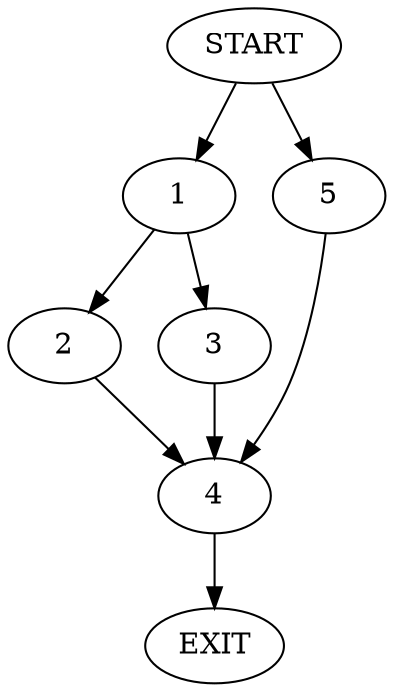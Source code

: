digraph {
0 [label="START"]
6 [label="EXIT"]
0 -> 1
1 -> 2
1 -> 3
3 -> 4
2 -> 4
4 -> 6
0 -> 5
5 -> 4
}

